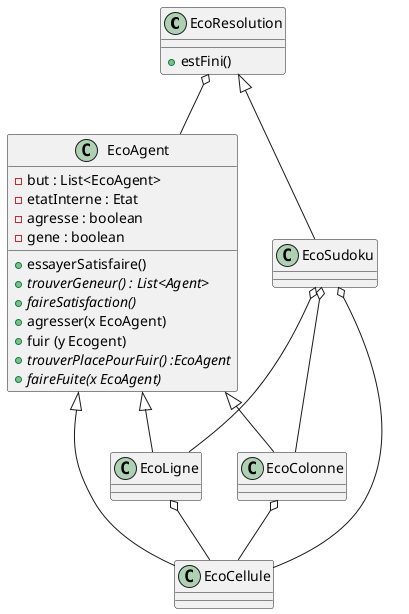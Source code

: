 @startuml
Class EcoResolution{
+ estFini()
}
Class EcoAgent{
- but : List<EcoAgent>
- etatInterne : Etat
- agresse : boolean
- gene : boolean
+ essayerSatisfaire()
+ {abstract} trouverGeneur() : List<Agent>
+ {abstract} faireSatisfaction()
+ agresser(x EcoAgent)
+ fuir (y Ecogent)
+ {abstract} trouverPlacePourFuir() :EcoAgent
+ {abstract} faireFuite(x EcoAgent) 
}
Class EcoSudoku{
}
Class EcoLigne{
}
Class EcoColonne{
}
Class EcoCellule{
}

EcoResolution o-- EcoAgent
EcoResolution <|-- EcoSudoku
EcoAgent <|-- EcoLigne
EcoAgent <|-- EcoColonne 
EcoAgent <|-- EcoCellule
EcoSudoku o-- EcoCellule
EcoSudoku o-- EcoLigne
EcoSudoku o-- EcoColonne
EcoLigne o-- EcoCellule
EcoColonne o-- EcoCellule
@enduml
